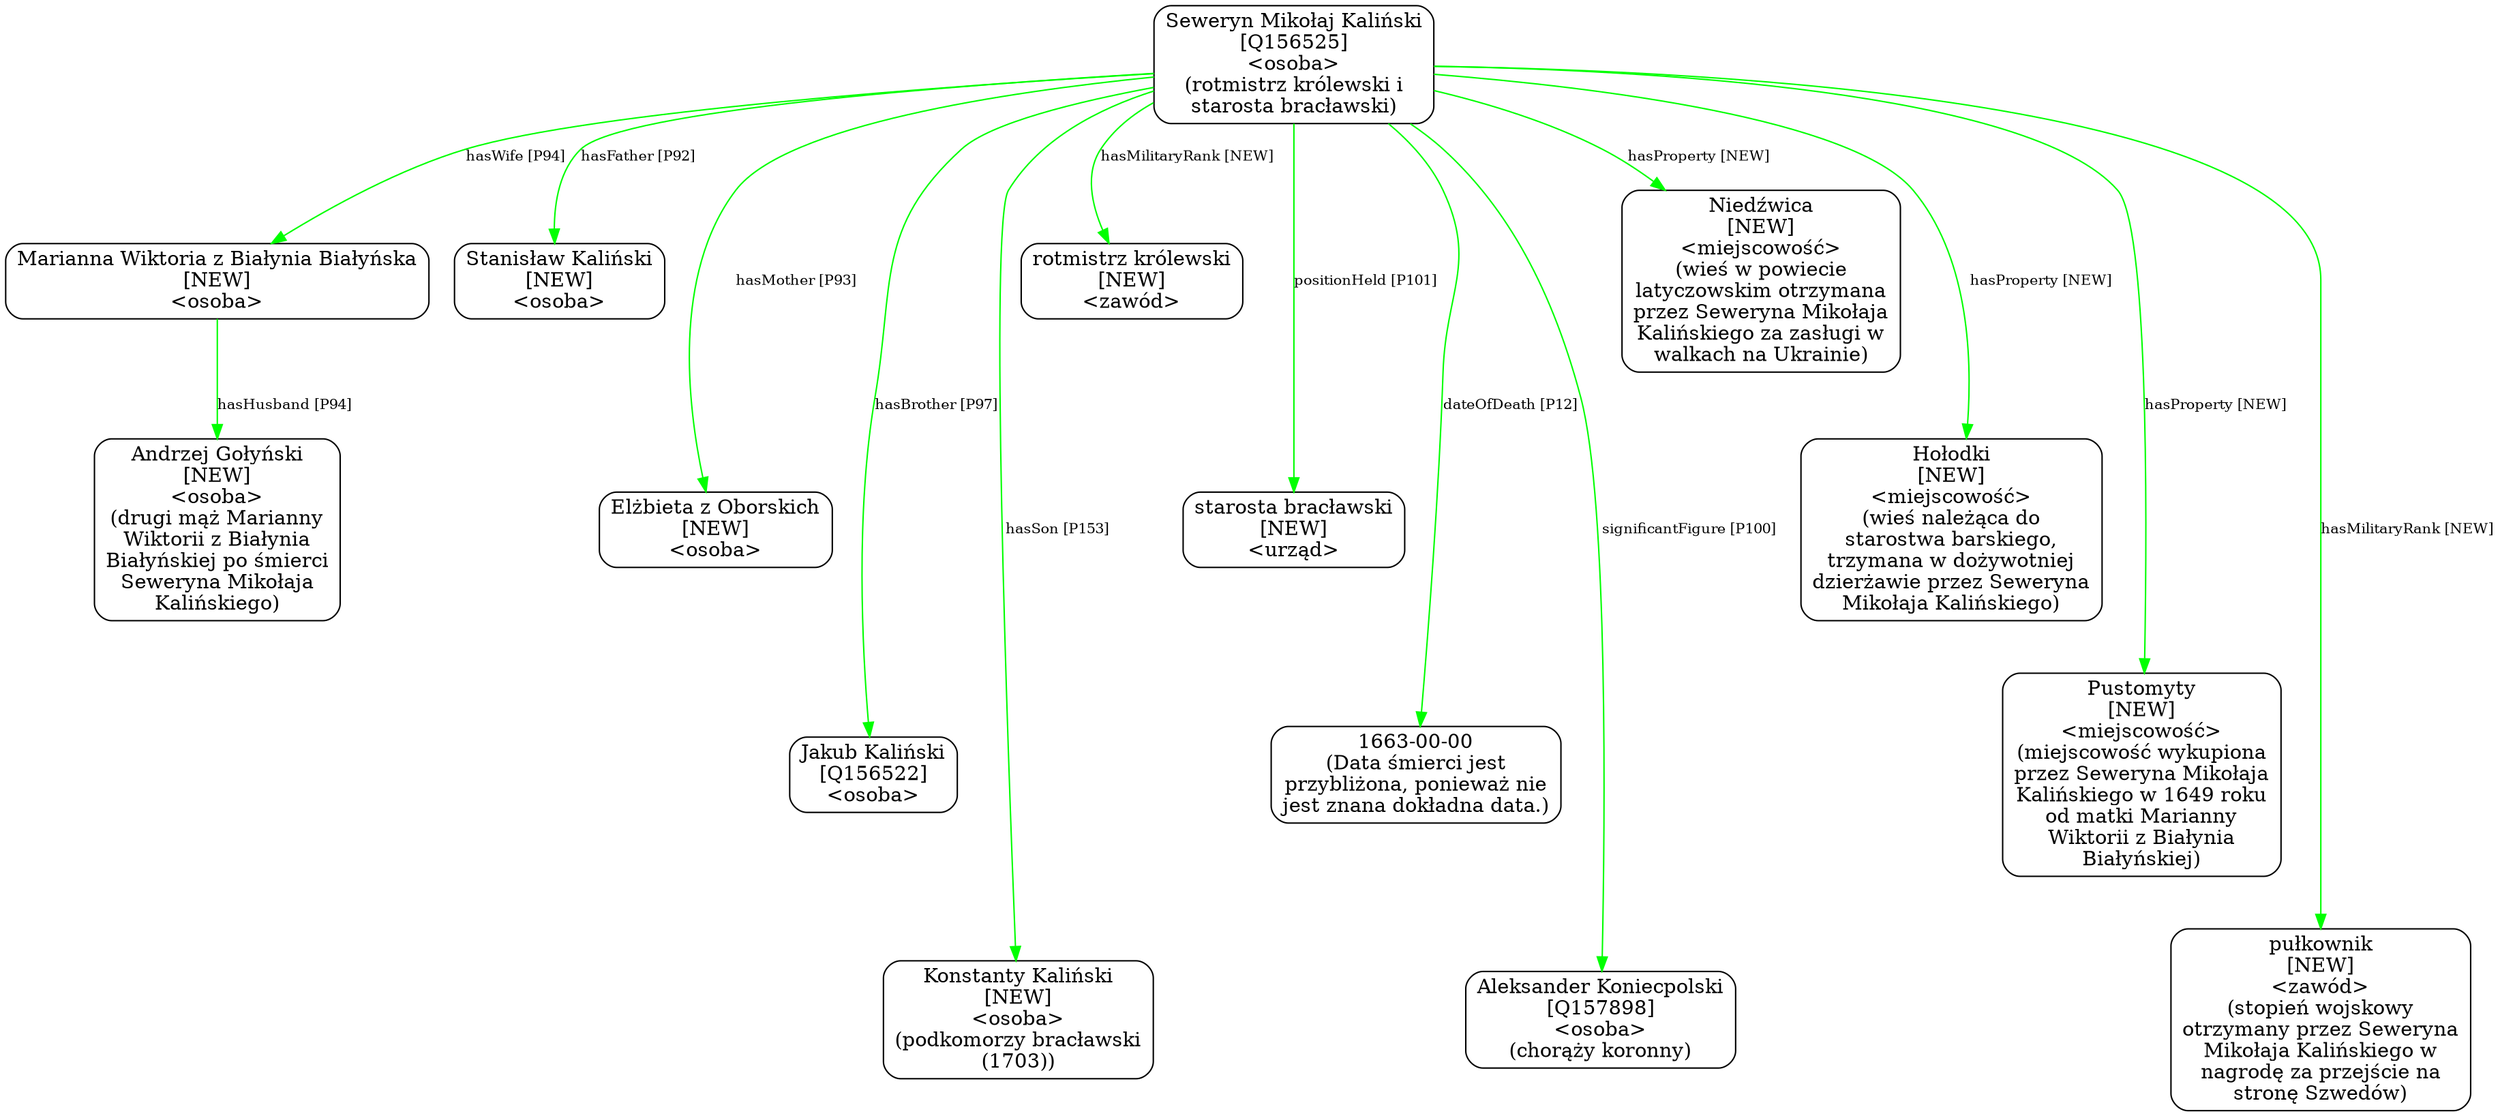 digraph {
	node [shape=box,
		style=rounded
	];
	edge [fontsize=10];
	"Seweryn Mikołaj Kaliński
[Q156525]
<osoba>
(rotmistrz królewski i
starosta bracławski)"	[color=black,
		label="Seweryn Mikołaj Kaliński
[Q156525]
<osoba>
(rotmistrz królewski i
starosta bracławski)"];
	"Marianna Wiktoria z Białynia Białyńska
[NEW]
<osoba>"	[color=black,
		label="Marianna Wiktoria z Białynia Białyńska
[NEW]
<osoba>"];
	"Seweryn Mikołaj Kaliński
[Q156525]
<osoba>
(rotmistrz królewski i
starosta bracławski)" -> "Marianna Wiktoria z Białynia Białyńska
[NEW]
<osoba>"	[color=green,
		label="hasWife [P94]"];
	"Seweryn Mikołaj Kaliński
[Q156525]
<osoba>
(rotmistrz królewski i
starosta bracławski)" -> "Stanisław Kaliński
[NEW]
<osoba>"	[color=green,
		label="hasFather [P92]",
		minlen=1];
	"Seweryn Mikołaj Kaliński
[Q156525]
<osoba>
(rotmistrz królewski i
starosta bracławski)" -> "Elżbieta z Oborskich
[NEW]
<osoba>"	[color=green,
		label="hasMother [P93]",
		minlen=2];
	"Seweryn Mikołaj Kaliński
[Q156525]
<osoba>
(rotmistrz królewski i
starosta bracławski)" -> "Jakub Kaliński
[Q156522]
<osoba>"	[color=green,
		label="hasBrother [P97]",
		minlen=3];
	"Seweryn Mikołaj Kaliński
[Q156525]
<osoba>
(rotmistrz królewski i
starosta bracławski)" -> "Konstanty Kaliński
[NEW]
<osoba>
(podkomorzy bracławski
(1703))"	[color=green,
		label="hasSon [P153]",
		minlen=4];
	"Seweryn Mikołaj Kaliński
[Q156525]
<osoba>
(rotmistrz królewski i
starosta bracławski)" -> "rotmistrz królewski
[NEW]
<zawód>"	[color=green,
		label="hasMilitaryRank [NEW]",
		minlen=1];
	"Seweryn Mikołaj Kaliński
[Q156525]
<osoba>
(rotmistrz królewski i
starosta bracławski)" -> "starosta bracławski
[NEW]
<urząd>"	[color=green,
		label="positionHeld [P101]",
		minlen=2];
	"Seweryn Mikołaj Kaliński
[Q156525]
<osoba>
(rotmistrz królewski i
starosta bracławski)" -> "1663-00-00
(Data śmierci jest
przybliżona, ponieważ nie
jest znana dokładna data.)"	[color=green,
		label="dateOfDeath [P12]",
		minlen=3];
	"Seweryn Mikołaj Kaliński
[Q156525]
<osoba>
(rotmistrz królewski i
starosta bracławski)" -> "Aleksander Koniecpolski
[Q157898]
<osoba>
(chorąży koronny)"	[color=green,
		label="significantFigure [P100]",
		minlen=4];
	"Seweryn Mikołaj Kaliński
[Q156525]
<osoba>
(rotmistrz królewski i
starosta bracławski)" -> "Niedźwica
[NEW]
<miejscowość>
(wieś w powiecie
latyczowskim otrzymana
przez Seweryna Mikołaja
Kalińskiego za zasługi w
walkach \
na Ukrainie)"	[color=green,
		label="hasProperty [NEW]",
		minlen=1];
	"Seweryn Mikołaj Kaliński
[Q156525]
<osoba>
(rotmistrz królewski i
starosta bracławski)" -> "Hołodki
[NEW]
<miejscowość>
(wieś należąca do
starostwa barskiego,
trzymana w dożywotniej
dzierżawie przez Seweryna
Mikołaja \
Kalińskiego)"	[color=green,
		label="hasProperty [NEW]",
		minlen=2];
	"Seweryn Mikołaj Kaliński
[Q156525]
<osoba>
(rotmistrz królewski i
starosta bracławski)" -> "Pustomyty
[NEW]
<miejscowość>
(miejscowość wykupiona
przez Seweryna Mikołaja
Kalińskiego w 1649 roku
od matki Marianny
Wiktorii \
z Białynia
Białyńskiej)"	[color=green,
		label="hasProperty [NEW]",
		minlen=3];
	"Seweryn Mikołaj Kaliński
[Q156525]
<osoba>
(rotmistrz królewski i
starosta bracławski)" -> "pułkownik
[NEW]
<zawód>
(stopień wojskowy
otrzymany przez Seweryna
Mikołaja Kalińskiego w
nagrodę za przejście na
stronę \
Szwedów)"	[color=green,
		label="hasMilitaryRank [NEW]",
		minlen=4];
	"Marianna Wiktoria z Białynia Białyńska
[NEW]
<osoba>" -> "Andrzej Gołyński
[NEW]
<osoba>
(drugi mąż Marianny
Wiktorii z Białynia
Białyńskiej po śmierci
Seweryna Mikołaja
Kalińskiego)"	[color=green,
		label="hasHusband [P94]",
		minlen=1];
}
